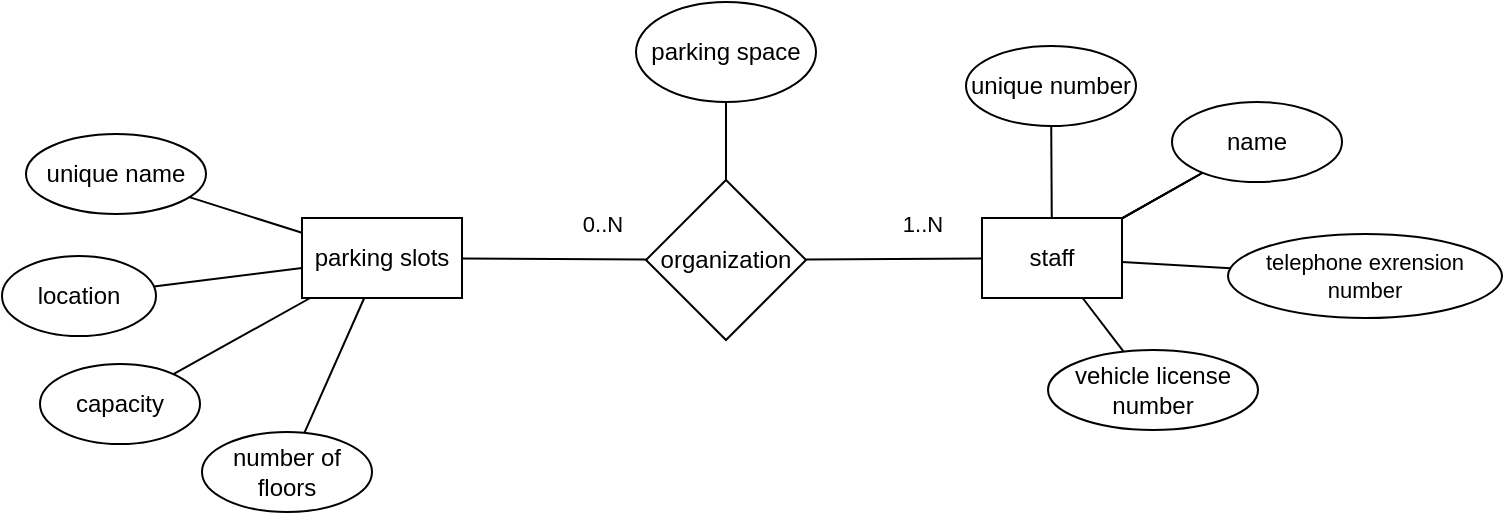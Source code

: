 <mxfile version="22.0.4" type="github">
  <diagram name="第 1 页" id="iQs1Z1GC1usrp_XMHx7R">
    <mxGraphModel dx="1018" dy="705" grid="1" gridSize="10" guides="1" tooltips="1" connect="1" arrows="1" fold="1" page="1" pageScale="1" pageWidth="3300" pageHeight="4681" math="0" shadow="0">
      <root>
        <mxCell id="0" />
        <mxCell id="1" parent="0" />
        <mxCell id="FDksLfRN3qCgPBBNd8pu-7" value="" style="edgeStyle=none;shape=connector;rounded=0;orthogonalLoop=1;jettySize=auto;html=1;labelBackgroundColor=default;strokeColor=default;align=center;verticalAlign=middle;fontFamily=Helvetica;fontSize=11;fontColor=default;endArrow=none;endFill=0;" edge="1" parent="1" source="FDksLfRN3qCgPBBNd8pu-1" target="FDksLfRN3qCgPBBNd8pu-6">
          <mxGeometry relative="1" as="geometry" />
        </mxCell>
        <mxCell id="FDksLfRN3qCgPBBNd8pu-9" value="" style="edgeStyle=none;shape=connector;rounded=0;orthogonalLoop=1;jettySize=auto;html=1;labelBackgroundColor=default;strokeColor=default;align=center;verticalAlign=middle;fontFamily=Helvetica;fontSize=11;fontColor=default;endArrow=none;endFill=0;" edge="1" parent="1" source="FDksLfRN3qCgPBBNd8pu-1" target="FDksLfRN3qCgPBBNd8pu-8">
          <mxGeometry relative="1" as="geometry" />
        </mxCell>
        <mxCell id="FDksLfRN3qCgPBBNd8pu-13" value="" style="edgeStyle=none;shape=connector;rounded=0;orthogonalLoop=1;jettySize=auto;html=1;labelBackgroundColor=default;strokeColor=default;align=center;verticalAlign=middle;fontFamily=Helvetica;fontSize=11;fontColor=default;endArrow=none;endFill=0;" edge="1" parent="1" source="FDksLfRN3qCgPBBNd8pu-1" target="FDksLfRN3qCgPBBNd8pu-12">
          <mxGeometry relative="1" as="geometry" />
        </mxCell>
        <mxCell id="FDksLfRN3qCgPBBNd8pu-15" value="" style="edgeStyle=none;shape=connector;rounded=0;orthogonalLoop=1;jettySize=auto;html=1;labelBackgroundColor=default;strokeColor=default;align=center;verticalAlign=middle;fontFamily=Helvetica;fontSize=11;fontColor=default;endArrow=none;endFill=0;" edge="1" parent="1" source="FDksLfRN3qCgPBBNd8pu-1" target="FDksLfRN3qCgPBBNd8pu-14">
          <mxGeometry relative="1" as="geometry" />
        </mxCell>
        <mxCell id="FDksLfRN3qCgPBBNd8pu-1" value="parking slots" style="rounded=0;whiteSpace=wrap;html=1;" vertex="1" parent="1">
          <mxGeometry x="340" y="3430" width="80" height="40" as="geometry" />
        </mxCell>
        <mxCell id="FDksLfRN3qCgPBBNd8pu-4" value="" style="rounded=0;orthogonalLoop=1;jettySize=auto;html=1;endArrow=none;endFill=0;" edge="1" parent="1" source="FDksLfRN3qCgPBBNd8pu-2" target="FDksLfRN3qCgPBBNd8pu-1">
          <mxGeometry relative="1" as="geometry" />
        </mxCell>
        <mxCell id="FDksLfRN3qCgPBBNd8pu-5" value="" style="edgeStyle=none;shape=connector;rounded=0;orthogonalLoop=1;jettySize=auto;html=1;labelBackgroundColor=default;strokeColor=default;align=center;verticalAlign=middle;fontFamily=Helvetica;fontSize=11;fontColor=default;endArrow=none;endFill=0;" edge="1" parent="1" source="FDksLfRN3qCgPBBNd8pu-2" target="FDksLfRN3qCgPBBNd8pu-3">
          <mxGeometry relative="1" as="geometry" />
        </mxCell>
        <mxCell id="FDksLfRN3qCgPBBNd8pu-36" value="" style="edgeStyle=none;shape=connector;rounded=0;orthogonalLoop=1;jettySize=auto;html=1;labelBackgroundColor=default;strokeColor=default;align=center;verticalAlign=middle;fontFamily=Helvetica;fontSize=11;fontColor=default;endArrow=none;endFill=0;" edge="1" parent="1" source="FDksLfRN3qCgPBBNd8pu-2" target="FDksLfRN3qCgPBBNd8pu-34">
          <mxGeometry relative="1" as="geometry" />
        </mxCell>
        <mxCell id="FDksLfRN3qCgPBBNd8pu-2" value="organization" style="rhombus;whiteSpace=wrap;html=1;" vertex="1" parent="1">
          <mxGeometry x="512" y="3411" width="80" height="80" as="geometry" />
        </mxCell>
        <mxCell id="FDksLfRN3qCgPBBNd8pu-22" value="" style="edgeStyle=none;shape=connector;rounded=0;orthogonalLoop=1;jettySize=auto;html=1;labelBackgroundColor=default;strokeColor=default;align=center;verticalAlign=middle;fontFamily=Helvetica;fontSize=11;fontColor=default;endArrow=none;endFill=0;" edge="1" parent="1" source="FDksLfRN3qCgPBBNd8pu-3" target="FDksLfRN3qCgPBBNd8pu-21">
          <mxGeometry relative="1" as="geometry" />
        </mxCell>
        <mxCell id="FDksLfRN3qCgPBBNd8pu-24" value="" style="edgeStyle=none;shape=connector;rounded=0;orthogonalLoop=1;jettySize=auto;html=1;labelBackgroundColor=default;strokeColor=default;align=center;verticalAlign=middle;fontFamily=Helvetica;fontSize=11;fontColor=default;endArrow=none;endFill=0;" edge="1" parent="1" source="FDksLfRN3qCgPBBNd8pu-3" target="FDksLfRN3qCgPBBNd8pu-23">
          <mxGeometry relative="1" as="geometry" />
        </mxCell>
        <mxCell id="FDksLfRN3qCgPBBNd8pu-25" value="" style="edgeStyle=none;shape=connector;rounded=0;orthogonalLoop=1;jettySize=auto;html=1;labelBackgroundColor=default;strokeColor=default;align=center;verticalAlign=middle;fontFamily=Helvetica;fontSize=11;fontColor=default;endArrow=none;endFill=0;" edge="1" parent="1" source="FDksLfRN3qCgPBBNd8pu-3" target="FDksLfRN3qCgPBBNd8pu-23">
          <mxGeometry relative="1" as="geometry" />
        </mxCell>
        <mxCell id="FDksLfRN3qCgPBBNd8pu-26" value="" style="edgeStyle=none;shape=connector;rounded=0;orthogonalLoop=1;jettySize=auto;html=1;labelBackgroundColor=default;strokeColor=default;align=center;verticalAlign=middle;fontFamily=Helvetica;fontSize=11;fontColor=default;endArrow=none;endFill=0;" edge="1" parent="1" source="FDksLfRN3qCgPBBNd8pu-3" target="FDksLfRN3qCgPBBNd8pu-23">
          <mxGeometry relative="1" as="geometry" />
        </mxCell>
        <mxCell id="FDksLfRN3qCgPBBNd8pu-28" value="" style="edgeStyle=none;shape=connector;rounded=0;orthogonalLoop=1;jettySize=auto;html=1;labelBackgroundColor=default;strokeColor=default;align=center;verticalAlign=middle;fontFamily=Helvetica;fontSize=11;fontColor=default;endArrow=none;endFill=0;" edge="1" parent="1" source="FDksLfRN3qCgPBBNd8pu-3" target="FDksLfRN3qCgPBBNd8pu-27">
          <mxGeometry relative="1" as="geometry" />
        </mxCell>
        <mxCell id="FDksLfRN3qCgPBBNd8pu-30" value="" style="edgeStyle=none;shape=connector;rounded=0;orthogonalLoop=1;jettySize=auto;html=1;labelBackgroundColor=default;strokeColor=default;align=center;verticalAlign=middle;fontFamily=Helvetica;fontSize=11;fontColor=default;endArrow=none;endFill=0;" edge="1" parent="1" source="FDksLfRN3qCgPBBNd8pu-3" target="FDksLfRN3qCgPBBNd8pu-29">
          <mxGeometry relative="1" as="geometry" />
        </mxCell>
        <mxCell id="FDksLfRN3qCgPBBNd8pu-3" value="staff" style="rounded=0;whiteSpace=wrap;html=1;" vertex="1" parent="1">
          <mxGeometry x="680" y="3430" width="70" height="40" as="geometry" />
        </mxCell>
        <mxCell id="FDksLfRN3qCgPBBNd8pu-6" value="unique name" style="ellipse;whiteSpace=wrap;html=1;rounded=0;" vertex="1" parent="1">
          <mxGeometry x="202" y="3388" width="90" height="40" as="geometry" />
        </mxCell>
        <mxCell id="FDksLfRN3qCgPBBNd8pu-8" value="location" style="ellipse;whiteSpace=wrap;html=1;rounded=0;" vertex="1" parent="1">
          <mxGeometry x="190" y="3449" width="77" height="40" as="geometry" />
        </mxCell>
        <mxCell id="FDksLfRN3qCgPBBNd8pu-12" value="capacity" style="ellipse;whiteSpace=wrap;html=1;rounded=0;" vertex="1" parent="1">
          <mxGeometry x="209" y="3503" width="80" height="40" as="geometry" />
        </mxCell>
        <mxCell id="FDksLfRN3qCgPBBNd8pu-14" value="number of floors" style="ellipse;whiteSpace=wrap;html=1;rounded=0;" vertex="1" parent="1">
          <mxGeometry x="290" y="3537" width="85" height="40" as="geometry" />
        </mxCell>
        <mxCell id="FDksLfRN3qCgPBBNd8pu-21" value="unique number" style="ellipse;whiteSpace=wrap;html=1;rounded=0;" vertex="1" parent="1">
          <mxGeometry x="672" y="3344" width="85" height="40" as="geometry" />
        </mxCell>
        <mxCell id="FDksLfRN3qCgPBBNd8pu-23" value="name" style="ellipse;whiteSpace=wrap;html=1;rounded=0;" vertex="1" parent="1">
          <mxGeometry x="775" y="3372" width="85" height="40" as="geometry" />
        </mxCell>
        <mxCell id="FDksLfRN3qCgPBBNd8pu-27" value="telephone exrension number" style="ellipse;whiteSpace=wrap;html=1;fontFamily=Helvetica;fontSize=11;fontColor=default;" vertex="1" parent="1">
          <mxGeometry x="803" y="3438" width="137" height="42" as="geometry" />
        </mxCell>
        <mxCell id="FDksLfRN3qCgPBBNd8pu-29" value="vehicle license number" style="ellipse;whiteSpace=wrap;html=1;rounded=0;" vertex="1" parent="1">
          <mxGeometry x="713" y="3496" width="105" height="40" as="geometry" />
        </mxCell>
        <mxCell id="FDksLfRN3qCgPBBNd8pu-31" value="0..N" style="text;html=1;align=center;verticalAlign=middle;resizable=0;points=[];autosize=1;strokeColor=none;fillColor=none;fontSize=11;fontFamily=Helvetica;fontColor=default;" vertex="1" parent="1">
          <mxGeometry x="470" y="3418" width="40" height="30" as="geometry" />
        </mxCell>
        <mxCell id="FDksLfRN3qCgPBBNd8pu-33" value="1..N" style="text;html=1;align=center;verticalAlign=middle;resizable=0;points=[];autosize=1;strokeColor=none;fillColor=none;fontSize=11;fontFamily=Helvetica;fontColor=default;" vertex="1" parent="1">
          <mxGeometry x="630" y="3418" width="40" height="30" as="geometry" />
        </mxCell>
        <mxCell id="FDksLfRN3qCgPBBNd8pu-34" value="parking space" style="ellipse;whiteSpace=wrap;html=1;rounded=0;" vertex="1" parent="1">
          <mxGeometry x="507" y="3322" width="90" height="50" as="geometry" />
        </mxCell>
      </root>
    </mxGraphModel>
  </diagram>
</mxfile>
